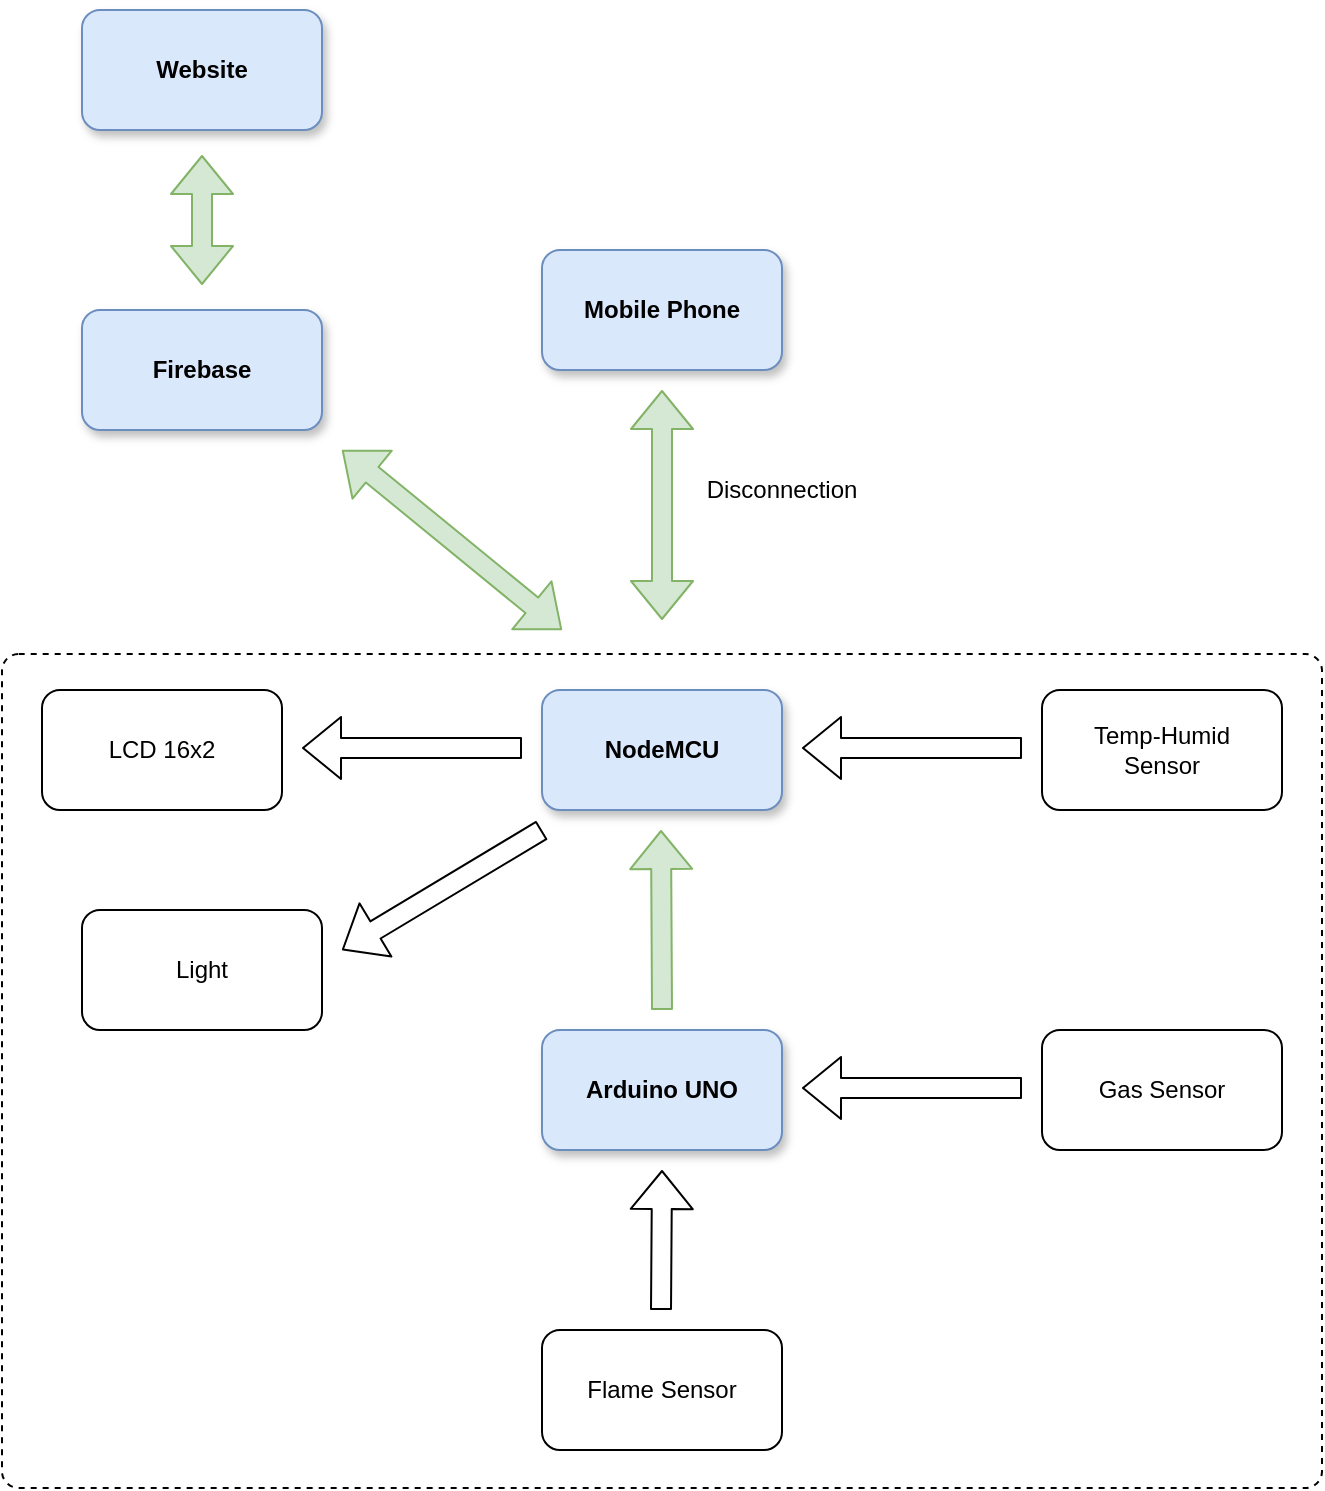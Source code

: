 <mxfile version="12.2.6" type="device" pages="1"><diagram id="YdLlaAPe8d18QR5dmzpz" name="Page-1"><mxGraphModel dx="1248" dy="661" grid="1" gridSize="10" guides="1" tooltips="1" connect="1" arrows="1" fold="1" page="1" pageScale="1" pageWidth="850" pageHeight="1100" math="0" shadow="0"><root><mxCell id="0"/><mxCell id="1" parent="0"/><mxCell id="YwCq2Y3KdU6X08J9wSjH-1" value="Website" style="rounded=1;whiteSpace=wrap;html=1;fillColor=#dae8fc;fontStyle=1;comic=0;strokeColor=#6c8ebf;shadow=1;" parent="1" vertex="1"><mxGeometry x="190" y="160" width="120" height="60" as="geometry"/></mxCell><mxCell id="YwCq2Y3KdU6X08J9wSjH-2" value="Firebase" style="rounded=1;whiteSpace=wrap;html=1;fillColor=#dae8fc;strokeColor=#6c8ebf;fontStyle=1;comic=0;shadow=1;" parent="1" vertex="1"><mxGeometry x="190" y="310" width="120" height="60" as="geometry"/></mxCell><mxCell id="YwCq2Y3KdU6X08J9wSjH-5" value="NodeMCU" style="rounded=1;whiteSpace=wrap;html=1;fontStyle=1;fillColor=#dae8fc;strokeColor=#6c8ebf;comic=0;shadow=1;" parent="1" vertex="1"><mxGeometry x="420" y="500" width="120" height="60" as="geometry"/></mxCell><mxCell id="YwCq2Y3KdU6X08J9wSjH-6" value="Mobile Phone" style="rounded=1;whiteSpace=wrap;html=1;fillColor=#dae8fc;strokeColor=#6c8ebf;fontStyle=1;comic=0;glass=0;shadow=1;" parent="1" vertex="1"><mxGeometry x="420" y="280" width="120" height="60" as="geometry"/></mxCell><mxCell id="YwCq2Y3KdU6X08J9wSjH-7" value="Temp-Humid&lt;br&gt;Sensor" style="rounded=1;whiteSpace=wrap;html=1;" parent="1" vertex="1"><mxGeometry x="670" y="500" width="120" height="60" as="geometry"/></mxCell><mxCell id="YwCq2Y3KdU6X08J9wSjH-8" value="Arduino UNO" style="rounded=1;whiteSpace=wrap;html=1;fillColor=#dae8fc;strokeColor=#6c8ebf;fontStyle=1;comic=0;shadow=1;" parent="1" vertex="1"><mxGeometry x="420" y="670" width="120" height="60" as="geometry"/></mxCell><mxCell id="YwCq2Y3KdU6X08J9wSjH-9" value="Flame Sensor" style="rounded=1;whiteSpace=wrap;html=1;" parent="1" vertex="1"><mxGeometry x="420" y="820" width="120" height="60" as="geometry"/></mxCell><mxCell id="YwCq2Y3KdU6X08J9wSjH-10" value="Gas Sensor" style="rounded=1;whiteSpace=wrap;html=1;" parent="1" vertex="1"><mxGeometry x="670" y="670" width="120" height="60" as="geometry"/></mxCell><mxCell id="YwCq2Y3KdU6X08J9wSjH-20" value="" style="shape=flexArrow;endArrow=classic;html=1;fillColor=#d5e8d4;startArrow=block;strokeColor=#82b366;" parent="1" edge="1"><mxGeometry width="50" height="50" relative="1" as="geometry"><mxPoint x="250" y="232.5" as="sourcePoint"/><mxPoint x="250" y="297.5" as="targetPoint"/></mxGeometry></mxCell><mxCell id="YwCq2Y3KdU6X08J9wSjH-22" value="" style="shape=flexArrow;endArrow=classic;html=1;fillColor=#d5e8d4;startArrow=block;strokeColor=#82b366;" parent="1" edge="1"><mxGeometry width="50" height="50" relative="1" as="geometry"><mxPoint x="480" y="350" as="sourcePoint"/><mxPoint x="480" y="465" as="targetPoint"/></mxGeometry></mxCell><mxCell id="YwCq2Y3KdU6X08J9wSjH-23" value="" style="shape=flexArrow;endArrow=none;html=1;startArrow=block;endFill=0;" parent="1" edge="1"><mxGeometry width="50" height="50" relative="1" as="geometry"><mxPoint x="550" y="529" as="sourcePoint"/><mxPoint x="660" y="529" as="targetPoint"/></mxGeometry></mxCell><mxCell id="YwCq2Y3KdU6X08J9wSjH-24" value="" style="shape=flexArrow;endArrow=none;html=1;fillColor=#d5e8d4;startArrow=block;startFill=0;endFill=0;strokeColor=#82b366;" parent="1" edge="1"><mxGeometry width="50" height="50" relative="1" as="geometry"><mxPoint x="479.5" y="570" as="sourcePoint"/><mxPoint x="480" y="660" as="targetPoint"/></mxGeometry></mxCell><mxCell id="YwCq2Y3KdU6X08J9wSjH-25" value="" style="shape=flexArrow;endArrow=none;html=1;endFill=0;startArrow=block;" parent="1" edge="1"><mxGeometry width="50" height="50" relative="1" as="geometry"><mxPoint x="550" y="699" as="sourcePoint"/><mxPoint x="660" y="699" as="targetPoint"/></mxGeometry></mxCell><mxCell id="YwCq2Y3KdU6X08J9wSjH-26" value="" style="shape=flexArrow;endArrow=none;html=1;startArrow=block;endFill=0;" parent="1" edge="1"><mxGeometry width="50" height="50" relative="1" as="geometry"><mxPoint x="480" y="740" as="sourcePoint"/><mxPoint x="479.5" y="810" as="targetPoint"/></mxGeometry></mxCell><mxCell id="YwCq2Y3KdU6X08J9wSjH-28" value="LCD 16x2" style="rounded=1;whiteSpace=wrap;html=1;" parent="1" vertex="1"><mxGeometry x="170" y="500" width="120" height="60" as="geometry"/></mxCell><mxCell id="u53-bt1PyD357pzF37Yt-8" value="Light" style="rounded=1;whiteSpace=wrap;html=1;" vertex="1" parent="1"><mxGeometry x="190" y="610" width="120" height="60" as="geometry"/></mxCell><mxCell id="u53-bt1PyD357pzF37Yt-9" value="Disconnection" style="text;html=1;strokeColor=none;fillColor=none;align=center;verticalAlign=middle;whiteSpace=wrap;rounded=0;shadow=1;glass=0;comic=0;" vertex="1" parent="1"><mxGeometry x="520" y="390" width="40" height="20" as="geometry"/></mxCell><mxCell id="YwCq2Y3KdU6X08J9wSjH-21" value="" style="shape=flexArrow;endArrow=classic;html=1;fillColor=#d5e8d4;startArrow=block;strokeColor=#82b366;" parent="1" edge="1"><mxGeometry width="50" height="50" relative="1" as="geometry"><mxPoint x="320" y="380" as="sourcePoint"/><mxPoint x="430" y="470" as="targetPoint"/></mxGeometry></mxCell><mxCell id="u53-bt1PyD357pzF37Yt-13" value="" style="shape=flexArrow;endArrow=none;html=1;startArrow=block;endFill=0;" edge="1" parent="1"><mxGeometry width="50" height="50" relative="1" as="geometry"><mxPoint x="300" y="529" as="sourcePoint"/><mxPoint x="410" y="529" as="targetPoint"/></mxGeometry></mxCell><mxCell id="u53-bt1PyD357pzF37Yt-15" value="" style="shape=flexArrow;endArrow=none;html=1;startArrow=block;endFill=0;" edge="1" parent="1"><mxGeometry width="50" height="50" relative="1" as="geometry"><mxPoint x="320" y="630" as="sourcePoint"/><mxPoint x="420" y="570" as="targetPoint"/></mxGeometry></mxCell><mxCell id="u53-bt1PyD357pzF37Yt-17" value="" style="rounded=1;whiteSpace=wrap;html=1;shadow=0;glass=0;comic=0;fillColor=none;dashed=1;arcSize=2;" vertex="1" parent="1"><mxGeometry x="150" y="482" width="660" height="417" as="geometry"/></mxCell></root></mxGraphModel></diagram></mxfile>
